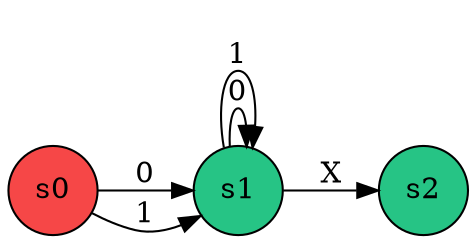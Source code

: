 digraph "DFA by direct method" {
	rankdir=LR size=10
	node [fillcolor="#26C485" shape=circle style=filled]
	s1
	s2
	node [fillcolor="#f64747" shape=circle style=filled]
	s0 -> s1 [label=0]
	s0 -> s1 [label=1]
	s1 -> s1 [label=0]
	s1 -> s1 [label=1]
	s1 -> s2 [label=X]
}
